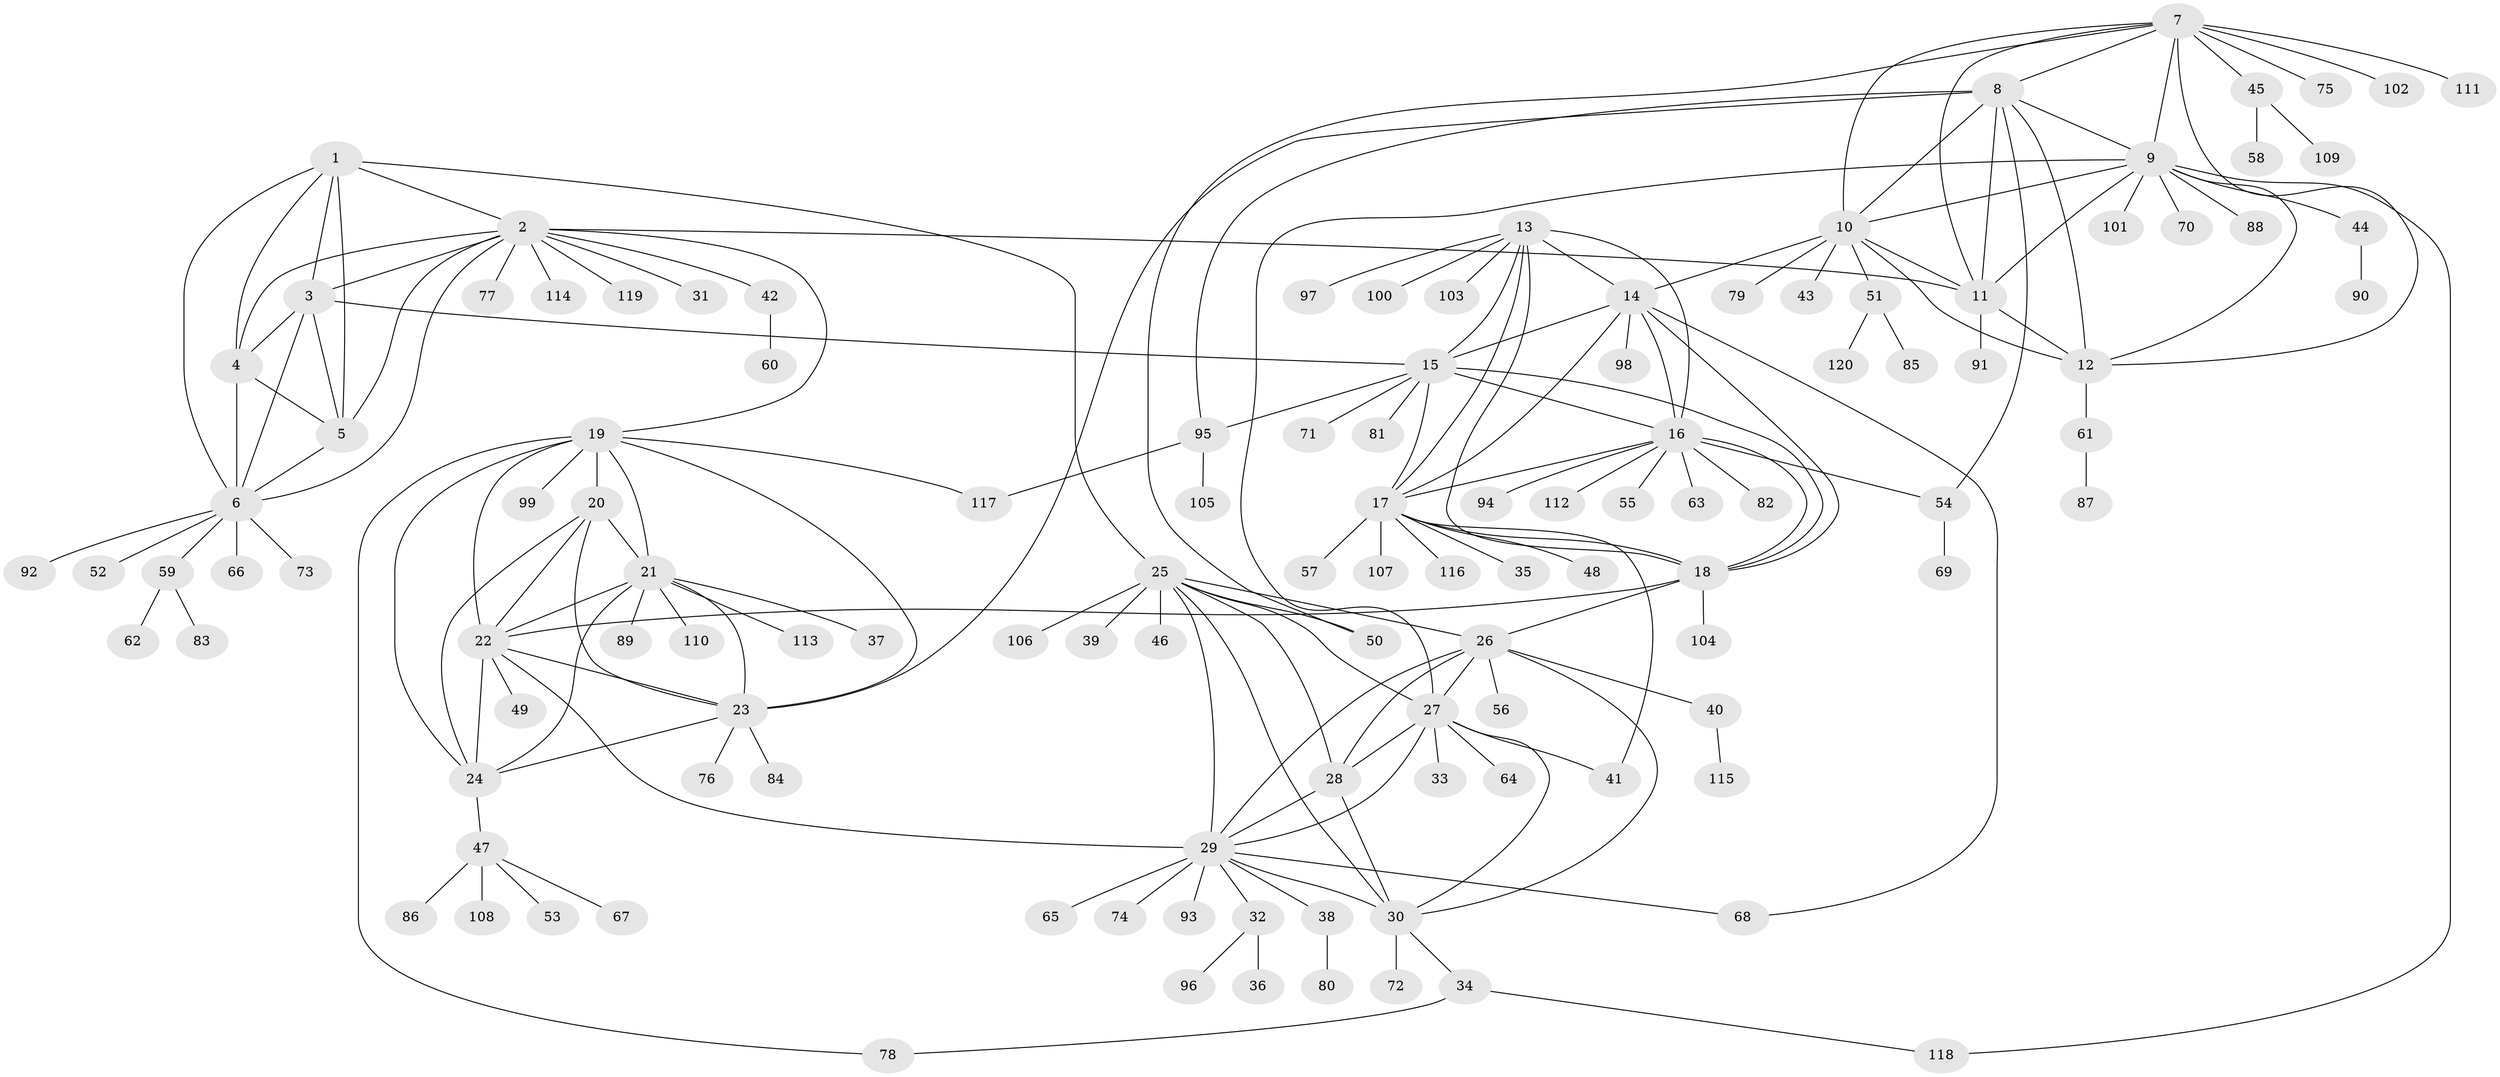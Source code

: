// coarse degree distribution, {5: 0.021052631578947368, 10: 0.05263157894736842, 11: 0.021052631578947368, 4: 0.021052631578947368, 8: 0.042105263157894736, 7: 0.031578947368421054, 6: 0.031578947368421054, 9: 0.021052631578947368, 1: 0.6526315789473685, 2: 0.07368421052631578, 3: 0.031578947368421054}
// Generated by graph-tools (version 1.1) at 2025/42/03/06/25 10:42:12]
// undirected, 120 vertices, 183 edges
graph export_dot {
graph [start="1"]
  node [color=gray90,style=filled];
  1;
  2;
  3;
  4;
  5;
  6;
  7;
  8;
  9;
  10;
  11;
  12;
  13;
  14;
  15;
  16;
  17;
  18;
  19;
  20;
  21;
  22;
  23;
  24;
  25;
  26;
  27;
  28;
  29;
  30;
  31;
  32;
  33;
  34;
  35;
  36;
  37;
  38;
  39;
  40;
  41;
  42;
  43;
  44;
  45;
  46;
  47;
  48;
  49;
  50;
  51;
  52;
  53;
  54;
  55;
  56;
  57;
  58;
  59;
  60;
  61;
  62;
  63;
  64;
  65;
  66;
  67;
  68;
  69;
  70;
  71;
  72;
  73;
  74;
  75;
  76;
  77;
  78;
  79;
  80;
  81;
  82;
  83;
  84;
  85;
  86;
  87;
  88;
  89;
  90;
  91;
  92;
  93;
  94;
  95;
  96;
  97;
  98;
  99;
  100;
  101;
  102;
  103;
  104;
  105;
  106;
  107;
  108;
  109;
  110;
  111;
  112;
  113;
  114;
  115;
  116;
  117;
  118;
  119;
  120;
  1 -- 2;
  1 -- 3;
  1 -- 4;
  1 -- 5;
  1 -- 6;
  1 -- 25;
  2 -- 3;
  2 -- 4;
  2 -- 5;
  2 -- 6;
  2 -- 11;
  2 -- 19;
  2 -- 31;
  2 -- 42;
  2 -- 77;
  2 -- 114;
  2 -- 119;
  3 -- 4;
  3 -- 5;
  3 -- 6;
  3 -- 15;
  4 -- 5;
  4 -- 6;
  5 -- 6;
  6 -- 52;
  6 -- 59;
  6 -- 66;
  6 -- 73;
  6 -- 92;
  7 -- 8;
  7 -- 9;
  7 -- 10;
  7 -- 11;
  7 -- 12;
  7 -- 45;
  7 -- 50;
  7 -- 75;
  7 -- 102;
  7 -- 111;
  8 -- 9;
  8 -- 10;
  8 -- 11;
  8 -- 12;
  8 -- 23;
  8 -- 54;
  8 -- 95;
  9 -- 10;
  9 -- 11;
  9 -- 12;
  9 -- 27;
  9 -- 44;
  9 -- 70;
  9 -- 88;
  9 -- 101;
  9 -- 118;
  10 -- 11;
  10 -- 12;
  10 -- 14;
  10 -- 43;
  10 -- 51;
  10 -- 79;
  11 -- 12;
  11 -- 91;
  12 -- 61;
  13 -- 14;
  13 -- 15;
  13 -- 16;
  13 -- 17;
  13 -- 18;
  13 -- 97;
  13 -- 100;
  13 -- 103;
  14 -- 15;
  14 -- 16;
  14 -- 17;
  14 -- 18;
  14 -- 68;
  14 -- 98;
  15 -- 16;
  15 -- 17;
  15 -- 18;
  15 -- 71;
  15 -- 81;
  15 -- 95;
  16 -- 17;
  16 -- 18;
  16 -- 54;
  16 -- 55;
  16 -- 63;
  16 -- 82;
  16 -- 94;
  16 -- 112;
  17 -- 18;
  17 -- 35;
  17 -- 41;
  17 -- 48;
  17 -- 57;
  17 -- 107;
  17 -- 116;
  18 -- 22;
  18 -- 26;
  18 -- 104;
  19 -- 20;
  19 -- 21;
  19 -- 22;
  19 -- 23;
  19 -- 24;
  19 -- 78;
  19 -- 99;
  19 -- 117;
  20 -- 21;
  20 -- 22;
  20 -- 23;
  20 -- 24;
  21 -- 22;
  21 -- 23;
  21 -- 24;
  21 -- 37;
  21 -- 89;
  21 -- 110;
  21 -- 113;
  22 -- 23;
  22 -- 24;
  22 -- 29;
  22 -- 49;
  23 -- 24;
  23 -- 76;
  23 -- 84;
  24 -- 47;
  25 -- 26;
  25 -- 27;
  25 -- 28;
  25 -- 29;
  25 -- 30;
  25 -- 39;
  25 -- 46;
  25 -- 50;
  25 -- 106;
  26 -- 27;
  26 -- 28;
  26 -- 29;
  26 -- 30;
  26 -- 40;
  26 -- 56;
  27 -- 28;
  27 -- 29;
  27 -- 30;
  27 -- 33;
  27 -- 41;
  27 -- 64;
  28 -- 29;
  28 -- 30;
  29 -- 30;
  29 -- 32;
  29 -- 38;
  29 -- 65;
  29 -- 68;
  29 -- 74;
  29 -- 93;
  30 -- 34;
  30 -- 72;
  32 -- 36;
  32 -- 96;
  34 -- 78;
  34 -- 118;
  38 -- 80;
  40 -- 115;
  42 -- 60;
  44 -- 90;
  45 -- 58;
  45 -- 109;
  47 -- 53;
  47 -- 67;
  47 -- 86;
  47 -- 108;
  51 -- 85;
  51 -- 120;
  54 -- 69;
  59 -- 62;
  59 -- 83;
  61 -- 87;
  95 -- 105;
  95 -- 117;
}
